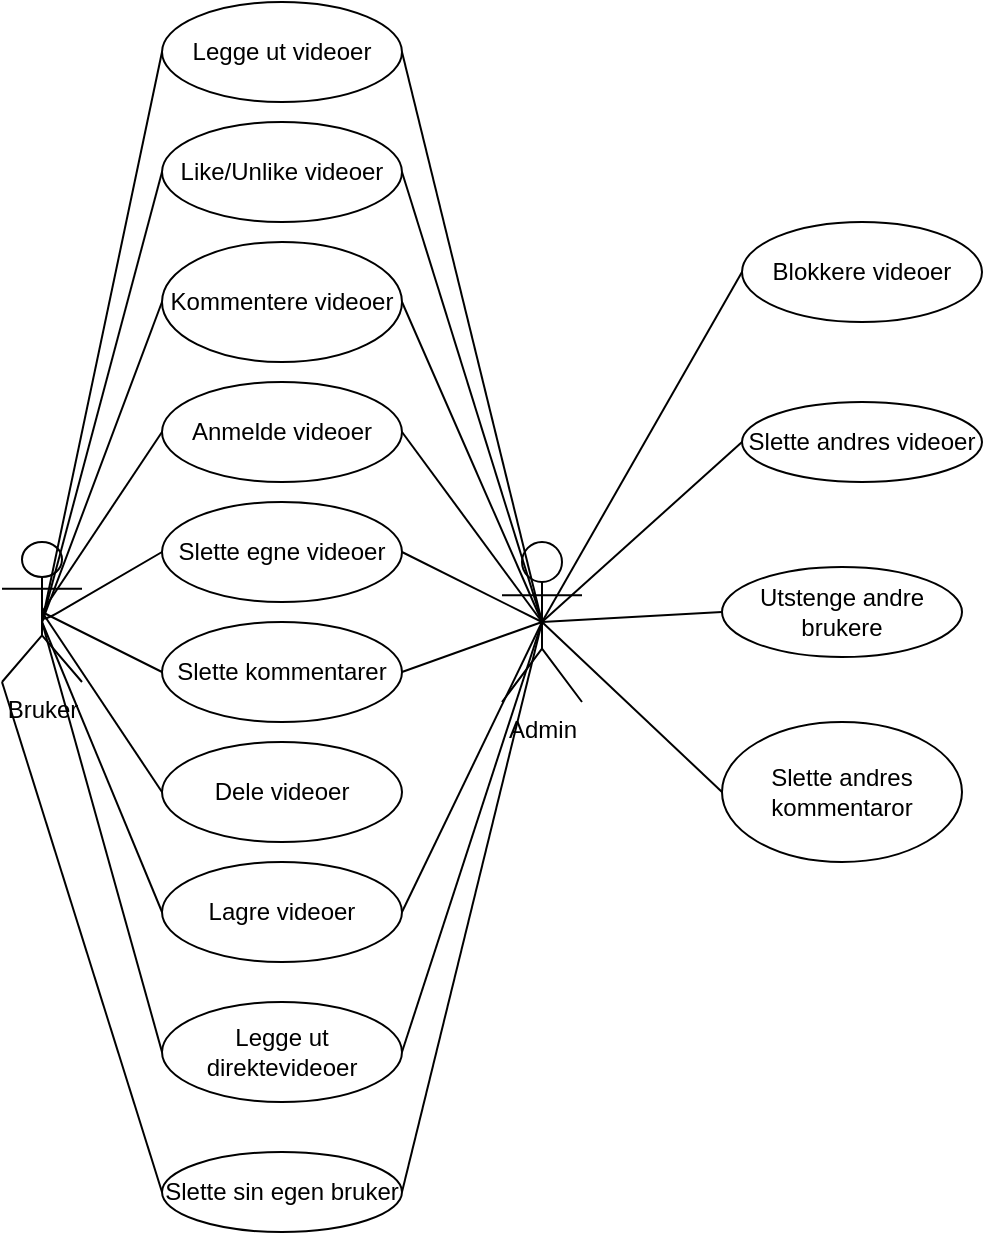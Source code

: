<mxfile version="13.6.6" type="github">
  <diagram id="gH4xpZTkjo5g13_yoQit" name="Page-1">
    <mxGraphModel dx="459" dy="806" grid="1" gridSize="10" guides="1" tooltips="1" connect="1" arrows="1" fold="1" page="1" pageScale="1" pageWidth="827" pageHeight="1169" math="0" shadow="0">
      <root>
        <mxCell id="0" />
        <mxCell id="1" parent="0" />
        <mxCell id="CvxR-iVfb9aCumkONVCR-21" style="edgeStyle=orthogonalEdgeStyle;rounded=0;orthogonalLoop=1;jettySize=auto;html=1;exitX=0;exitY=0.5;exitDx=0;exitDy=0;entryX=0;entryY=0.5;entryDx=0;entryDy=0;" edge="1" parent="1" source="CvxR-iVfb9aCumkONVCR-14" target="CvxR-iVfb9aCumkONVCR-14">
          <mxGeometry relative="1" as="geometry" />
        </mxCell>
        <mxCell id="CvxR-iVfb9aCumkONVCR-7" value="Bruker&lt;br&gt;" style="shape=umlActor;verticalLabelPosition=bottom;verticalAlign=top;html=1;outlineConnect=0;" vertex="1" parent="1">
          <mxGeometry x="200" y="280" width="40" height="70" as="geometry" />
        </mxCell>
        <mxCell id="CvxR-iVfb9aCumkONVCR-8" value="Anmelde videoer" style="ellipse;whiteSpace=wrap;html=1;" vertex="1" parent="1">
          <mxGeometry x="280" y="200" width="120" height="50" as="geometry" />
        </mxCell>
        <mxCell id="CvxR-iVfb9aCumkONVCR-9" value="Legge ut videoer" style="ellipse;whiteSpace=wrap;html=1;" vertex="1" parent="1">
          <mxGeometry x="280" y="10" width="120" height="50" as="geometry" />
        </mxCell>
        <mxCell id="CvxR-iVfb9aCumkONVCR-10" value="Legge ut direktevideoer" style="ellipse;whiteSpace=wrap;html=1;" vertex="1" parent="1">
          <mxGeometry x="280" y="510" width="120" height="50" as="geometry" />
        </mxCell>
        <mxCell id="CvxR-iVfb9aCumkONVCR-11" value="Like/Unlike videoer" style="ellipse;whiteSpace=wrap;html=1;" vertex="1" parent="1">
          <mxGeometry x="280" y="70" width="120" height="50" as="geometry" />
        </mxCell>
        <mxCell id="CvxR-iVfb9aCumkONVCR-12" value="Kommentere videoer" style="ellipse;whiteSpace=wrap;html=1;" vertex="1" parent="1">
          <mxGeometry x="280" y="130" width="120" height="60" as="geometry" />
        </mxCell>
        <mxCell id="CvxR-iVfb9aCumkONVCR-14" value="Slette egne videoer" style="ellipse;whiteSpace=wrap;html=1;" vertex="1" parent="1">
          <mxGeometry x="280" y="260" width="120" height="50" as="geometry" />
        </mxCell>
        <mxCell id="CvxR-iVfb9aCumkONVCR-15" value="Slette kommentarer" style="ellipse;whiteSpace=wrap;html=1;" vertex="1" parent="1">
          <mxGeometry x="280" y="320" width="120" height="50" as="geometry" />
        </mxCell>
        <mxCell id="CvxR-iVfb9aCumkONVCR-16" value="Dele videoer" style="ellipse;whiteSpace=wrap;html=1;" vertex="1" parent="1">
          <mxGeometry x="280" y="380" width="120" height="50" as="geometry" />
        </mxCell>
        <mxCell id="CvxR-iVfb9aCumkONVCR-17" value="Lagre videoer" style="ellipse;whiteSpace=wrap;html=1;" vertex="1" parent="1">
          <mxGeometry x="280" y="440" width="120" height="50" as="geometry" />
        </mxCell>
        <mxCell id="CvxR-iVfb9aCumkONVCR-18" value="Admin&lt;br&gt;" style="shape=umlActor;verticalLabelPosition=bottom;verticalAlign=top;html=1;outlineConnect=0;" vertex="1" parent="1">
          <mxGeometry x="450" y="280" width="40" height="80" as="geometry" />
        </mxCell>
        <mxCell id="CvxR-iVfb9aCumkONVCR-22" value="" style="endArrow=none;html=1;entryX=0;entryY=0.5;entryDx=0;entryDy=0;" edge="1" parent="1" target="CvxR-iVfb9aCumkONVCR-8">
          <mxGeometry width="50" height="50" relative="1" as="geometry">
            <mxPoint x="220" y="315" as="sourcePoint" />
            <mxPoint x="370" y="210" as="targetPoint" />
          </mxGeometry>
        </mxCell>
        <mxCell id="CvxR-iVfb9aCumkONVCR-23" value="" style="endArrow=none;html=1;entryX=0;entryY=0.5;entryDx=0;entryDy=0;" edge="1" parent="1" target="CvxR-iVfb9aCumkONVCR-14">
          <mxGeometry width="50" height="50" relative="1" as="geometry">
            <mxPoint x="220" y="320" as="sourcePoint" />
            <mxPoint x="370" y="210" as="targetPoint" />
            <Array as="points">
              <mxPoint x="220" y="310" />
              <mxPoint x="220" y="320" />
            </Array>
          </mxGeometry>
        </mxCell>
        <mxCell id="CvxR-iVfb9aCumkONVCR-24" value="" style="endArrow=none;html=1;entryX=0;entryY=0.5;entryDx=0;entryDy=0;exitX=0.5;exitY=0.5;exitDx=0;exitDy=0;exitPerimeter=0;" edge="1" parent="1" source="CvxR-iVfb9aCumkONVCR-7" target="CvxR-iVfb9aCumkONVCR-15">
          <mxGeometry width="50" height="50" relative="1" as="geometry">
            <mxPoint x="320" y="260" as="sourcePoint" />
            <mxPoint x="370" y="210" as="targetPoint" />
          </mxGeometry>
        </mxCell>
        <mxCell id="CvxR-iVfb9aCumkONVCR-26" value="" style="endArrow=none;html=1;entryX=0;entryY=0.5;entryDx=0;entryDy=0;" edge="1" parent="1" target="CvxR-iVfb9aCumkONVCR-16">
          <mxGeometry width="50" height="50" relative="1" as="geometry">
            <mxPoint x="220" y="315" as="sourcePoint" />
            <mxPoint x="370" y="210" as="targetPoint" />
          </mxGeometry>
        </mxCell>
        <mxCell id="CvxR-iVfb9aCumkONVCR-27" value="" style="endArrow=none;html=1;exitX=0;exitY=0.5;exitDx=0;exitDy=0;" edge="1" parent="1" source="CvxR-iVfb9aCumkONVCR-17">
          <mxGeometry width="50" height="50" relative="1" as="geometry">
            <mxPoint x="320" y="260" as="sourcePoint" />
            <mxPoint x="220" y="320" as="targetPoint" />
          </mxGeometry>
        </mxCell>
        <mxCell id="CvxR-iVfb9aCumkONVCR-28" value="" style="endArrow=none;html=1;entryX=0;entryY=0.5;entryDx=0;entryDy=0;" edge="1" parent="1" target="CvxR-iVfb9aCumkONVCR-12">
          <mxGeometry width="50" height="50" relative="1" as="geometry">
            <mxPoint x="220" y="320" as="sourcePoint" />
            <mxPoint x="370" y="210" as="targetPoint" />
          </mxGeometry>
        </mxCell>
        <mxCell id="CvxR-iVfb9aCumkONVCR-29" value="" style="endArrow=none;html=1;exitX=0;exitY=0.5;exitDx=0;exitDy=0;" edge="1" parent="1" source="CvxR-iVfb9aCumkONVCR-11">
          <mxGeometry width="50" height="50" relative="1" as="geometry">
            <mxPoint x="320" y="260" as="sourcePoint" />
            <mxPoint x="220" y="320" as="targetPoint" />
          </mxGeometry>
        </mxCell>
        <mxCell id="CvxR-iVfb9aCumkONVCR-30" value="" style="endArrow=none;html=1;exitX=0;exitY=0.5;exitDx=0;exitDy=0;" edge="1" parent="1" source="CvxR-iVfb9aCumkONVCR-9">
          <mxGeometry width="50" height="50" relative="1" as="geometry">
            <mxPoint x="320" y="260" as="sourcePoint" />
            <mxPoint x="220" y="320" as="targetPoint" />
          </mxGeometry>
        </mxCell>
        <mxCell id="CvxR-iVfb9aCumkONVCR-31" value="" style="endArrow=none;html=1;exitX=0;exitY=0.5;exitDx=0;exitDy=0;" edge="1" parent="1" source="CvxR-iVfb9aCumkONVCR-10">
          <mxGeometry width="50" height="50" relative="1" as="geometry">
            <mxPoint x="320" y="260" as="sourcePoint" />
            <mxPoint x="220" y="320" as="targetPoint" />
          </mxGeometry>
        </mxCell>
        <mxCell id="CvxR-iVfb9aCumkONVCR-32" value="" style="endArrow=none;html=1;exitX=1;exitY=0.5;exitDx=0;exitDy=0;entryX=0.5;entryY=0.5;entryDx=0;entryDy=0;entryPerimeter=0;" edge="1" parent="1" source="CvxR-iVfb9aCumkONVCR-10" target="CvxR-iVfb9aCumkONVCR-18">
          <mxGeometry width="50" height="50" relative="1" as="geometry">
            <mxPoint x="320" y="350" as="sourcePoint" />
            <mxPoint x="370" y="300" as="targetPoint" />
          </mxGeometry>
        </mxCell>
        <mxCell id="CvxR-iVfb9aCumkONVCR-33" value="" style="endArrow=none;html=1;exitX=1;exitY=0.5;exitDx=0;exitDy=0;" edge="1" parent="1" source="CvxR-iVfb9aCumkONVCR-17">
          <mxGeometry width="50" height="50" relative="1" as="geometry">
            <mxPoint x="320" y="350" as="sourcePoint" />
            <mxPoint x="470" y="320" as="targetPoint" />
          </mxGeometry>
        </mxCell>
        <mxCell id="CvxR-iVfb9aCumkONVCR-34" value="" style="endArrow=none;html=1;exitX=1;exitY=0.5;exitDx=0;exitDy=0;" edge="1" parent="1" source="CvxR-iVfb9aCumkONVCR-15">
          <mxGeometry width="50" height="50" relative="1" as="geometry">
            <mxPoint x="320" y="350" as="sourcePoint" />
            <mxPoint x="470" y="320" as="targetPoint" />
          </mxGeometry>
        </mxCell>
        <mxCell id="CvxR-iVfb9aCumkONVCR-35" value="" style="endArrow=none;html=1;entryX=1;entryY=0.5;entryDx=0;entryDy=0;" edge="1" parent="1" target="CvxR-iVfb9aCumkONVCR-14">
          <mxGeometry width="50" height="50" relative="1" as="geometry">
            <mxPoint x="470" y="320" as="sourcePoint" />
            <mxPoint x="370" y="300" as="targetPoint" />
          </mxGeometry>
        </mxCell>
        <mxCell id="CvxR-iVfb9aCumkONVCR-36" value="" style="endArrow=none;html=1;entryX=1;entryY=0.5;entryDx=0;entryDy=0;" edge="1" parent="1" target="CvxR-iVfb9aCumkONVCR-8">
          <mxGeometry width="50" height="50" relative="1" as="geometry">
            <mxPoint x="470" y="320" as="sourcePoint" />
            <mxPoint x="370" y="300" as="targetPoint" />
          </mxGeometry>
        </mxCell>
        <mxCell id="CvxR-iVfb9aCumkONVCR-37" value="" style="endArrow=none;html=1;entryX=1;entryY=0.5;entryDx=0;entryDy=0;" edge="1" parent="1" target="CvxR-iVfb9aCumkONVCR-12">
          <mxGeometry width="50" height="50" relative="1" as="geometry">
            <mxPoint x="470" y="320" as="sourcePoint" />
            <mxPoint x="370" y="300" as="targetPoint" />
          </mxGeometry>
        </mxCell>
        <mxCell id="CvxR-iVfb9aCumkONVCR-38" value="" style="endArrow=none;html=1;entryX=1;entryY=0.5;entryDx=0;entryDy=0;" edge="1" parent="1" target="CvxR-iVfb9aCumkONVCR-11">
          <mxGeometry width="50" height="50" relative="1" as="geometry">
            <mxPoint x="470" y="320" as="sourcePoint" />
            <mxPoint x="370" y="300" as="targetPoint" />
          </mxGeometry>
        </mxCell>
        <mxCell id="CvxR-iVfb9aCumkONVCR-39" value="" style="endArrow=none;html=1;entryX=1;entryY=0.5;entryDx=0;entryDy=0;exitX=0.5;exitY=0.5;exitDx=0;exitDy=0;exitPerimeter=0;" edge="1" parent="1" source="CvxR-iVfb9aCumkONVCR-18" target="CvxR-iVfb9aCumkONVCR-9">
          <mxGeometry width="50" height="50" relative="1" as="geometry">
            <mxPoint x="320" y="350" as="sourcePoint" />
            <mxPoint x="370" y="300" as="targetPoint" />
          </mxGeometry>
        </mxCell>
        <mxCell id="CvxR-iVfb9aCumkONVCR-40" value="Blokkere videoer" style="ellipse;whiteSpace=wrap;html=1;" vertex="1" parent="1">
          <mxGeometry x="570" y="120" width="120" height="50" as="geometry" />
        </mxCell>
        <mxCell id="CvxR-iVfb9aCumkONVCR-41" value="Slette andres kommentaror" style="ellipse;whiteSpace=wrap;html=1;" vertex="1" parent="1">
          <mxGeometry x="560" y="370" width="120" height="70" as="geometry" />
        </mxCell>
        <mxCell id="CvxR-iVfb9aCumkONVCR-42" value="Slette andres videoer" style="ellipse;whiteSpace=wrap;html=1;" vertex="1" parent="1">
          <mxGeometry x="570" y="210" width="120" height="40" as="geometry" />
        </mxCell>
        <mxCell id="CvxR-iVfb9aCumkONVCR-43" value="Utstenge andre brukere" style="ellipse;whiteSpace=wrap;html=1;" vertex="1" parent="1">
          <mxGeometry x="560" y="292.5" width="120" height="45" as="geometry" />
        </mxCell>
        <mxCell id="CvxR-iVfb9aCumkONVCR-45" value="" style="endArrow=none;html=1;entryX=0;entryY=0.5;entryDx=0;entryDy=0;exitX=0.5;exitY=0.5;exitDx=0;exitDy=0;exitPerimeter=0;" edge="1" parent="1" source="CvxR-iVfb9aCumkONVCR-18" target="CvxR-iVfb9aCumkONVCR-40">
          <mxGeometry width="50" height="50" relative="1" as="geometry">
            <mxPoint x="530" y="340" as="sourcePoint" />
            <mxPoint x="580" y="290" as="targetPoint" />
          </mxGeometry>
        </mxCell>
        <mxCell id="CvxR-iVfb9aCumkONVCR-46" value="" style="endArrow=none;html=1;entryX=0;entryY=0.5;entryDx=0;entryDy=0;" edge="1" parent="1" target="CvxR-iVfb9aCumkONVCR-42">
          <mxGeometry width="50" height="50" relative="1" as="geometry">
            <mxPoint x="470" y="320" as="sourcePoint" />
            <mxPoint x="580" y="290" as="targetPoint" />
          </mxGeometry>
        </mxCell>
        <mxCell id="CvxR-iVfb9aCumkONVCR-47" value="" style="endArrow=none;html=1;exitX=0.5;exitY=0.5;exitDx=0;exitDy=0;exitPerimeter=0;entryX=0;entryY=0.5;entryDx=0;entryDy=0;" edge="1" parent="1" source="CvxR-iVfb9aCumkONVCR-18" target="CvxR-iVfb9aCumkONVCR-43">
          <mxGeometry width="50" height="50" relative="1" as="geometry">
            <mxPoint x="530" y="340" as="sourcePoint" />
            <mxPoint x="580" y="290" as="targetPoint" />
          </mxGeometry>
        </mxCell>
        <mxCell id="CvxR-iVfb9aCumkONVCR-48" value="" style="endArrow=none;html=1;entryX=0;entryY=0.5;entryDx=0;entryDy=0;" edge="1" parent="1" target="CvxR-iVfb9aCumkONVCR-41">
          <mxGeometry width="50" height="50" relative="1" as="geometry">
            <mxPoint x="470" y="320" as="sourcePoint" />
            <mxPoint x="580" y="290" as="targetPoint" />
          </mxGeometry>
        </mxCell>
        <mxCell id="CvxR-iVfb9aCumkONVCR-49" value="Slette sin egen bruker" style="ellipse;whiteSpace=wrap;html=1;" vertex="1" parent="1">
          <mxGeometry x="280" y="585" width="120" height="40" as="geometry" />
        </mxCell>
        <mxCell id="CvxR-iVfb9aCumkONVCR-50" value="" style="endArrow=none;html=1;exitX=0;exitY=0.5;exitDx=0;exitDy=0;entryX=0;entryY=1;entryDx=0;entryDy=0;entryPerimeter=0;" edge="1" parent="1" source="CvxR-iVfb9aCumkONVCR-49" target="CvxR-iVfb9aCumkONVCR-7">
          <mxGeometry width="50" height="50" relative="1" as="geometry">
            <mxPoint x="320" y="470" as="sourcePoint" />
            <mxPoint x="370" y="420" as="targetPoint" />
          </mxGeometry>
        </mxCell>
        <mxCell id="CvxR-iVfb9aCumkONVCR-53" value="" style="endArrow=none;html=1;exitX=1;exitY=0.5;exitDx=0;exitDy=0;" edge="1" parent="1" source="CvxR-iVfb9aCumkONVCR-49">
          <mxGeometry width="50" height="50" relative="1" as="geometry">
            <mxPoint x="320" y="470" as="sourcePoint" />
            <mxPoint x="470" y="320" as="targetPoint" />
          </mxGeometry>
        </mxCell>
      </root>
    </mxGraphModel>
  </diagram>
</mxfile>
